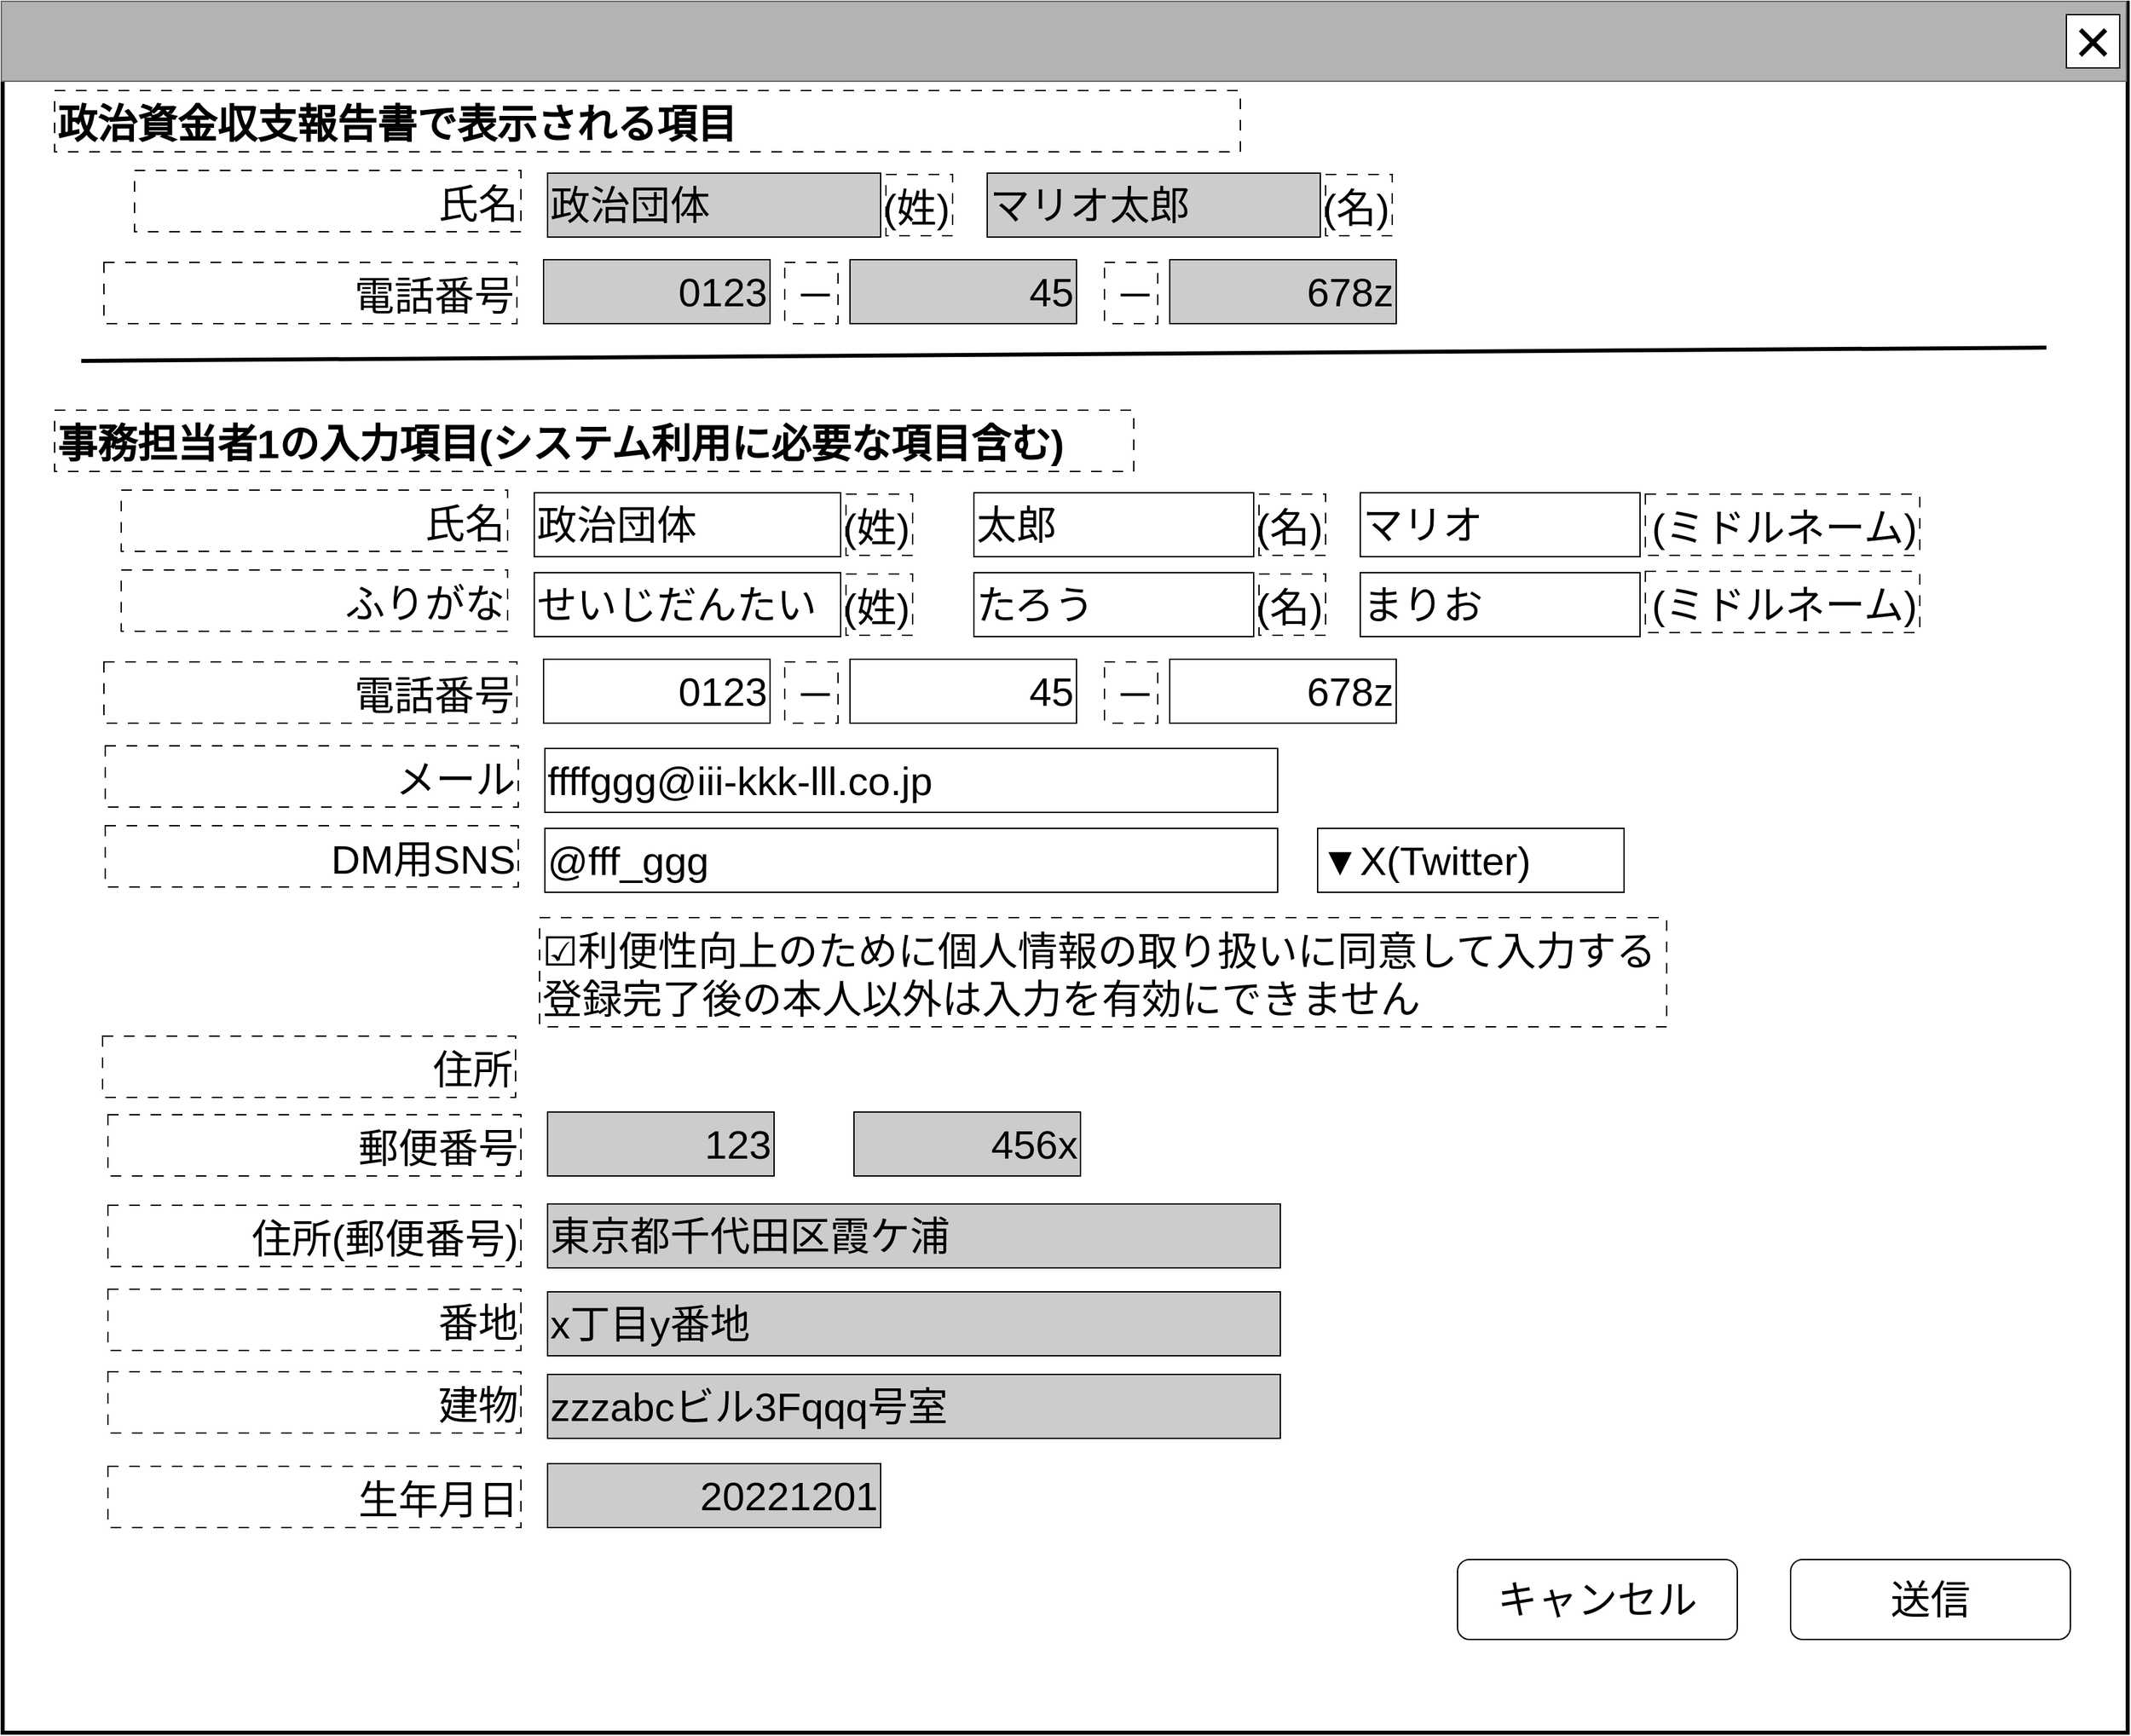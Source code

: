 <mxfile version="23.0.2" type="device">
  <diagram name="ページ1" id="LE8fIzdrHe0wcv1LTvfw">
    <mxGraphModel dx="2165" dy="1295" grid="1" gridSize="10" guides="1" tooltips="1" connect="1" arrows="1" fold="1" page="1" pageScale="1" pageWidth="1600" pageHeight="1200" math="0" shadow="0">
      <root>
        <mxCell id="0" />
        <mxCell id="cFaB45KztUIKXS-_cTrr-4" value="背景" style="locked=1;" parent="0" visible="0" />
        <mxCell id="cFaB45KztUIKXS-_cTrr-5" value="" style="rounded=0;whiteSpace=wrap;html=1;strokeWidth=3;" parent="cFaB45KztUIKXS-_cTrr-4" vertex="1">
          <mxGeometry x="1" y="1" width="1595" height="1180" as="geometry" />
        </mxCell>
        <mxCell id="cFaB45KztUIKXS-_cTrr-6" value="" style="rounded=0;whiteSpace=wrap;html=1;fillColor=#B3B3B3;fontColor=#333333;strokeColor=#666666;" parent="cFaB45KztUIKXS-_cTrr-4" vertex="1">
          <mxGeometry width="1595" height="60" as="geometry" />
        </mxCell>
        <mxCell id="cFaB45KztUIKXS-_cTrr-7" value="&lt;font style=&quot;font-size: 48px;&quot;&gt;×&lt;/font&gt;" style="rounded=0;whiteSpace=wrap;html=1;" parent="cFaB45KztUIKXS-_cTrr-4" vertex="1">
          <mxGeometry x="1550" y="10" width="40" height="40" as="geometry" />
        </mxCell>
        <mxCell id="cFaB45KztUIKXS-_cTrr-8" value="" style="rounded=0;whiteSpace=wrap;html=1;" parent="cFaB45KztUIKXS-_cTrr-4" vertex="1">
          <mxGeometry x="830" y="670" width="120" height="60" as="geometry" />
        </mxCell>
        <mxCell id="cFaB45KztUIKXS-_cTrr-9" value="ウインドウ" style="" parent="0" />
        <mxCell id="cFaB45KztUIKXS-_cTrr-10" value="" style="rounded=0;whiteSpace=wrap;html=1;strokeWidth=3;" parent="cFaB45KztUIKXS-_cTrr-9" vertex="1">
          <mxGeometry x="1" y="1" width="1595" height="1299" as="geometry" />
        </mxCell>
        <mxCell id="cFaB45KztUIKXS-_cTrr-11" value="" style="rounded=0;whiteSpace=wrap;html=1;fillColor=#B3B3B3;fontColor=#333333;strokeColor=#666666;" parent="cFaB45KztUIKXS-_cTrr-9" vertex="1">
          <mxGeometry width="1595" height="60" as="geometry" />
        </mxCell>
        <mxCell id="cFaB45KztUIKXS-_cTrr-12" value="&lt;font style=&quot;font-size: 48px;&quot;&gt;×&lt;/font&gt;" style="rounded=0;whiteSpace=wrap;html=1;" parent="cFaB45KztUIKXS-_cTrr-9" vertex="1">
          <mxGeometry x="1550" y="10" width="40" height="40" as="geometry" />
        </mxCell>
        <mxCell id="cFaB45KztUIKXS-_cTrr-14" value="名称未設定レイヤ" style="" parent="0" />
        <mxCell id="bMRDDl92_SAq192Mb1gc-10" value="&lt;span style=&quot;font-size: 30px;&quot;&gt;氏名&lt;/span&gt;" style="rounded=0;whiteSpace=wrap;html=1;align=right;dashed=1;dashPattern=8 8;verticalAlign=bottom;" parent="cFaB45KztUIKXS-_cTrr-14" vertex="1">
          <mxGeometry x="100" y="127" width="290" height="46" as="geometry" />
        </mxCell>
        <mxCell id="bMRDDl92_SAq192Mb1gc-16" value="&lt;span style=&quot;font-size: 30px;&quot;&gt;&lt;b&gt;政治資金収支報告書で表示される項目&lt;/b&gt;&lt;/span&gt;" style="rounded=0;whiteSpace=wrap;html=1;align=left;dashed=1;dashPattern=8 8;verticalAlign=bottom;" parent="cFaB45KztUIKXS-_cTrr-14" vertex="1">
          <mxGeometry x="40" y="67" width="890" height="46" as="geometry" />
        </mxCell>
        <mxCell id="bMRDDl92_SAq192Mb1gc-17" value="&lt;span style=&quot;font-size: 30px;&quot;&gt;政治団体&lt;/span&gt;" style="rounded=0;whiteSpace=wrap;html=1;align=left;fillColor=#CCCCCC;" parent="cFaB45KztUIKXS-_cTrr-14" vertex="1">
          <mxGeometry x="410" y="129" width="250" height="48" as="geometry" />
        </mxCell>
        <mxCell id="bMRDDl92_SAq192Mb1gc-18" value="&lt;span style=&quot;font-size: 30px;&quot;&gt;マリオ太郎&lt;/span&gt;" style="rounded=0;whiteSpace=wrap;html=1;align=left;fillColor=#CCCCCC;" parent="cFaB45KztUIKXS-_cTrr-14" vertex="1">
          <mxGeometry x="740" y="129" width="250" height="48" as="geometry" />
        </mxCell>
        <mxCell id="bMRDDl92_SAq192Mb1gc-19" value="&lt;span style=&quot;font-size: 30px;&quot;&gt;(姓)&lt;/span&gt;" style="rounded=0;whiteSpace=wrap;html=1;align=right;dashed=1;dashPattern=8 8;verticalAlign=bottom;" parent="cFaB45KztUIKXS-_cTrr-14" vertex="1">
          <mxGeometry x="664" y="130" width="50" height="46" as="geometry" />
        </mxCell>
        <mxCell id="bMRDDl92_SAq192Mb1gc-20" value="&lt;span style=&quot;font-size: 30px;&quot;&gt;(名)&lt;/span&gt;" style="rounded=0;whiteSpace=wrap;html=1;align=right;dashed=1;dashPattern=8 8;verticalAlign=bottom;" parent="cFaB45KztUIKXS-_cTrr-14" vertex="1">
          <mxGeometry x="994" y="130" width="50" height="46" as="geometry" />
        </mxCell>
        <mxCell id="bMRDDl92_SAq192Mb1gc-21" value="&lt;font style=&quot;font-size: 30px;&quot;&gt;0123&lt;/font&gt;" style="rounded=0;whiteSpace=wrap;html=1;align=right;fillColor=#CCCCCC;" parent="cFaB45KztUIKXS-_cTrr-14" vertex="1">
          <mxGeometry x="407" y="194" width="170" height="48" as="geometry" />
        </mxCell>
        <mxCell id="bMRDDl92_SAq192Mb1gc-22" value="&lt;span style=&quot;font-size: 30px;&quot;&gt;電話番号&lt;/span&gt;" style="rounded=0;whiteSpace=wrap;html=1;align=right;dashed=1;dashPattern=8 8;verticalAlign=bottom;" parent="cFaB45KztUIKXS-_cTrr-14" vertex="1">
          <mxGeometry x="77" y="196" width="310" height="46" as="geometry" />
        </mxCell>
        <mxCell id="bMRDDl92_SAq192Mb1gc-23" value="&lt;span style=&quot;font-size: 30px;&quot;&gt;45&lt;br&gt;&lt;/span&gt;" style="rounded=0;whiteSpace=wrap;html=1;align=right;fillColor=#CCCCCC;" parent="cFaB45KztUIKXS-_cTrr-14" vertex="1">
          <mxGeometry x="637" y="194" width="170" height="48" as="geometry" />
        </mxCell>
        <mxCell id="bMRDDl92_SAq192Mb1gc-24" value="&lt;span style=&quot;font-size: 30px;&quot;&gt;－&lt;/span&gt;" style="rounded=0;whiteSpace=wrap;html=1;align=right;dashed=1;dashPattern=8 8;verticalAlign=bottom;" parent="cFaB45KztUIKXS-_cTrr-14" vertex="1">
          <mxGeometry x="588" y="196" width="40" height="46" as="geometry" />
        </mxCell>
        <mxCell id="bMRDDl92_SAq192Mb1gc-25" value="&lt;span style=&quot;font-size: 30px;&quot;&gt;678z&lt;br&gt;&lt;/span&gt;" style="rounded=0;whiteSpace=wrap;html=1;align=right;fillColor=#CCCCCC;" parent="cFaB45KztUIKXS-_cTrr-14" vertex="1">
          <mxGeometry x="877" y="194" width="170" height="48" as="geometry" />
        </mxCell>
        <mxCell id="bMRDDl92_SAq192Mb1gc-26" value="&lt;span style=&quot;font-size: 30px;&quot;&gt;－&lt;/span&gt;" style="rounded=0;whiteSpace=wrap;html=1;align=right;dashed=1;dashPattern=8 8;verticalAlign=bottom;" parent="cFaB45KztUIKXS-_cTrr-14" vertex="1">
          <mxGeometry x="828" y="196" width="40" height="46" as="geometry" />
        </mxCell>
        <mxCell id="Fa45Nr03g6_gKb-Np0pS-0" value="" style="endArrow=none;html=1;rounded=0;strokeWidth=3;endSize=0;startSize=0;" parent="cFaB45KztUIKXS-_cTrr-14" edge="1">
          <mxGeometry width="50" height="50" relative="1" as="geometry">
            <mxPoint x="60" y="270" as="sourcePoint" />
            <mxPoint x="1535" y="260" as="targetPoint" />
          </mxGeometry>
        </mxCell>
        <mxCell id="Fa45Nr03g6_gKb-Np0pS-1" value="&lt;span style=&quot;font-size: 30px;&quot;&gt;&lt;b&gt;事務担当者1の入力項目(システム利用に必要な項目含む)&lt;/b&gt;&lt;/span&gt;" style="rounded=0;whiteSpace=wrap;html=1;align=left;dashed=1;dashPattern=8 8;verticalAlign=bottom;" parent="cFaB45KztUIKXS-_cTrr-14" vertex="1">
          <mxGeometry x="40" y="307" width="810" height="46" as="geometry" />
        </mxCell>
        <mxCell id="Fa45Nr03g6_gKb-Np0pS-2" value="&lt;span style=&quot;font-size: 30px;&quot;&gt;住所(郵便番号)&lt;/span&gt;" style="rounded=0;whiteSpace=wrap;html=1;align=right;dashed=1;dashPattern=8 8;verticalAlign=bottom;" parent="cFaB45KztUIKXS-_cTrr-14" vertex="1">
          <mxGeometry x="80" y="904" width="310" height="46" as="geometry" />
        </mxCell>
        <mxCell id="Fa45Nr03g6_gKb-Np0pS-3" value="&lt;span style=&quot;font-size: 30px;&quot;&gt;番地&lt;/span&gt;" style="rounded=0;whiteSpace=wrap;html=1;align=right;dashed=1;dashPattern=8 8;verticalAlign=bottom;" parent="cFaB45KztUIKXS-_cTrr-14" vertex="1">
          <mxGeometry x="80" y="967" width="310" height="46" as="geometry" />
        </mxCell>
        <mxCell id="Fa45Nr03g6_gKb-Np0pS-4" value="&lt;span style=&quot;font-size: 30px;&quot;&gt;建物&lt;/span&gt;" style="rounded=0;whiteSpace=wrap;html=1;align=right;dashed=1;dashPattern=8 8;verticalAlign=bottom;" parent="cFaB45KztUIKXS-_cTrr-14" vertex="1">
          <mxGeometry x="80" y="1029" width="310" height="46" as="geometry" />
        </mxCell>
        <mxCell id="Fa45Nr03g6_gKb-Np0pS-5" value="&lt;span style=&quot;font-size: 30px;&quot;&gt;東京都千代田区霞ケ浦&lt;/span&gt;" style="rounded=0;whiteSpace=wrap;html=1;align=left;fillColor=#CCCCCC;" parent="cFaB45KztUIKXS-_cTrr-14" vertex="1">
          <mxGeometry x="410" y="903" width="550" height="48" as="geometry" />
        </mxCell>
        <mxCell id="Fa45Nr03g6_gKb-Np0pS-6" value="&lt;span style=&quot;font-size: 30px;&quot;&gt;x丁目y番地&lt;/span&gt;" style="rounded=0;whiteSpace=wrap;html=1;align=left;fillColor=#CCCCCC;" parent="cFaB45KztUIKXS-_cTrr-14" vertex="1">
          <mxGeometry x="410" y="969" width="550" height="48" as="geometry" />
        </mxCell>
        <mxCell id="Fa45Nr03g6_gKb-Np0pS-7" value="&lt;span style=&quot;font-size: 30px;&quot;&gt;zzzabcビル3Fqqq号室&lt;/span&gt;" style="rounded=0;whiteSpace=wrap;html=1;align=left;fillColor=#CCCCCC;" parent="cFaB45KztUIKXS-_cTrr-14" vertex="1">
          <mxGeometry x="410" y="1031" width="550" height="48" as="geometry" />
        </mxCell>
        <mxCell id="Fa45Nr03g6_gKb-Np0pS-8" value="&lt;span style=&quot;font-size: 30px;&quot;&gt;氏名&lt;/span&gt;" style="rounded=0;whiteSpace=wrap;html=1;align=right;dashed=1;dashPattern=8 8;verticalAlign=bottom;" parent="cFaB45KztUIKXS-_cTrr-14" vertex="1">
          <mxGeometry x="90" y="367" width="290" height="46" as="geometry" />
        </mxCell>
        <mxCell id="Fa45Nr03g6_gKb-Np0pS-9" value="&lt;span style=&quot;font-size: 30px;&quot;&gt;政治団体&lt;/span&gt;" style="rounded=0;whiteSpace=wrap;html=1;align=left;fillColor=#FFFFFF;" parent="cFaB45KztUIKXS-_cTrr-14" vertex="1">
          <mxGeometry x="400" y="369" width="230" height="48" as="geometry" />
        </mxCell>
        <mxCell id="Fa45Nr03g6_gKb-Np0pS-10" value="&lt;span style=&quot;font-size: 30px;&quot;&gt;太郎&lt;/span&gt;" style="rounded=0;whiteSpace=wrap;html=1;align=left;" parent="cFaB45KztUIKXS-_cTrr-14" vertex="1">
          <mxGeometry x="730" y="369" width="210" height="48" as="geometry" />
        </mxCell>
        <mxCell id="Fa45Nr03g6_gKb-Np0pS-11" value="&lt;span style=&quot;font-size: 30px;&quot;&gt;(姓)&lt;/span&gt;" style="rounded=0;whiteSpace=wrap;html=1;align=right;dashed=1;dashPattern=8 8;verticalAlign=bottom;" parent="cFaB45KztUIKXS-_cTrr-14" vertex="1">
          <mxGeometry x="634" y="370" width="50" height="46" as="geometry" />
        </mxCell>
        <mxCell id="Fa45Nr03g6_gKb-Np0pS-12" value="&lt;span style=&quot;font-size: 30px;&quot;&gt;(名)&lt;/span&gt;" style="rounded=0;whiteSpace=wrap;html=1;align=right;dashed=1;dashPattern=8 8;verticalAlign=bottom;" parent="cFaB45KztUIKXS-_cTrr-14" vertex="1">
          <mxGeometry x="944" y="370" width="50" height="46" as="geometry" />
        </mxCell>
        <mxCell id="Fa45Nr03g6_gKb-Np0pS-13" value="&lt;span style=&quot;font-size: 30px;&quot;&gt;ふりがな&lt;/span&gt;" style="rounded=0;whiteSpace=wrap;html=1;align=right;dashed=1;dashPattern=8 8;verticalAlign=bottom;" parent="cFaB45KztUIKXS-_cTrr-14" vertex="1">
          <mxGeometry x="90" y="427" width="290" height="46" as="geometry" />
        </mxCell>
        <mxCell id="Fa45Nr03g6_gKb-Np0pS-14" value="&lt;span style=&quot;font-size: 30px;&quot;&gt;せいじだんたい&lt;/span&gt;" style="rounded=0;whiteSpace=wrap;html=1;align=left;" parent="cFaB45KztUIKXS-_cTrr-14" vertex="1">
          <mxGeometry x="400" y="429" width="230" height="48" as="geometry" />
        </mxCell>
        <mxCell id="Fa45Nr03g6_gKb-Np0pS-15" value="&lt;span style=&quot;font-size: 30px;&quot;&gt;たろう&lt;/span&gt;" style="rounded=0;whiteSpace=wrap;html=1;align=left;" parent="cFaB45KztUIKXS-_cTrr-14" vertex="1">
          <mxGeometry x="730" y="429" width="210" height="48" as="geometry" />
        </mxCell>
        <mxCell id="Fa45Nr03g6_gKb-Np0pS-16" value="&lt;span style=&quot;font-size: 30px;&quot;&gt;(姓)&lt;/span&gt;" style="rounded=0;whiteSpace=wrap;html=1;align=right;dashed=1;dashPattern=8 8;verticalAlign=bottom;" parent="cFaB45KztUIKXS-_cTrr-14" vertex="1">
          <mxGeometry x="634" y="430" width="50" height="46" as="geometry" />
        </mxCell>
        <mxCell id="Fa45Nr03g6_gKb-Np0pS-17" value="&lt;span style=&quot;font-size: 30px;&quot;&gt;(名)&lt;/span&gt;" style="rounded=0;whiteSpace=wrap;html=1;align=right;dashed=1;dashPattern=8 8;verticalAlign=bottom;" parent="cFaB45KztUIKXS-_cTrr-14" vertex="1">
          <mxGeometry x="944" y="430" width="50" height="46" as="geometry" />
        </mxCell>
        <mxCell id="Fa45Nr03g6_gKb-Np0pS-25" value="&lt;span style=&quot;font-size: 30px;&quot;&gt;マリオ&lt;/span&gt;" style="rounded=0;whiteSpace=wrap;html=1;align=left;" parent="cFaB45KztUIKXS-_cTrr-14" vertex="1">
          <mxGeometry x="1020" y="369" width="210" height="48" as="geometry" />
        </mxCell>
        <mxCell id="Fa45Nr03g6_gKb-Np0pS-26" value="&lt;span style=&quot;font-size: 30px;&quot;&gt;(ミドルネーム)&lt;/span&gt;" style="rounded=0;whiteSpace=wrap;html=1;align=right;dashed=1;dashPattern=8 8;verticalAlign=bottom;" parent="cFaB45KztUIKXS-_cTrr-14" vertex="1">
          <mxGeometry x="1234" y="370" width="206" height="46" as="geometry" />
        </mxCell>
        <mxCell id="Fa45Nr03g6_gKb-Np0pS-27" value="&lt;span style=&quot;font-size: 30px;&quot;&gt;まりお&lt;/span&gt;" style="rounded=0;whiteSpace=wrap;html=1;align=left;" parent="cFaB45KztUIKXS-_cTrr-14" vertex="1">
          <mxGeometry x="1020" y="429" width="210" height="48" as="geometry" />
        </mxCell>
        <mxCell id="Fa45Nr03g6_gKb-Np0pS-29" value="&lt;span style=&quot;font-size: 30px;&quot;&gt;(ミドルネーム)&lt;/span&gt;" style="rounded=0;whiteSpace=wrap;html=1;align=right;dashed=1;dashPattern=8 8;verticalAlign=bottom;" parent="cFaB45KztUIKXS-_cTrr-14" vertex="1">
          <mxGeometry x="1234" y="428" width="206" height="46" as="geometry" />
        </mxCell>
        <mxCell id="Fa45Nr03g6_gKb-Np0pS-30" value="&lt;span style=&quot;font-size: 30px;&quot;&gt;住所&lt;/span&gt;" style="rounded=0;whiteSpace=wrap;html=1;align=right;dashed=1;dashPattern=8 8;verticalAlign=bottom;" parent="cFaB45KztUIKXS-_cTrr-14" vertex="1">
          <mxGeometry x="76" y="777" width="310" height="46" as="geometry" />
        </mxCell>
        <mxCell id="Fa45Nr03g6_gKb-Np0pS-31" value="&lt;span style=&quot;font-size: 30px;&quot;&gt;123&lt;br&gt;&lt;/span&gt;" style="rounded=0;whiteSpace=wrap;html=1;align=right;fillColor=#CCCCCC;" parent="cFaB45KztUIKXS-_cTrr-14" vertex="1">
          <mxGeometry x="410" y="834" width="170" height="48" as="geometry" />
        </mxCell>
        <mxCell id="Fa45Nr03g6_gKb-Np0pS-32" value="&lt;span style=&quot;font-size: 30px;&quot;&gt;郵便番号&lt;/span&gt;" style="rounded=0;whiteSpace=wrap;html=1;align=right;dashed=1;dashPattern=8 8;verticalAlign=bottom;" parent="cFaB45KztUIKXS-_cTrr-14" vertex="1">
          <mxGeometry x="80" y="836" width="310" height="46" as="geometry" />
        </mxCell>
        <mxCell id="Fa45Nr03g6_gKb-Np0pS-33" value="&lt;span style=&quot;font-size: 30px;&quot;&gt;456x&lt;br&gt;&lt;/span&gt;" style="rounded=0;whiteSpace=wrap;html=1;align=right;fillColor=#CCCCCC;" parent="cFaB45KztUIKXS-_cTrr-14" vertex="1">
          <mxGeometry x="640" y="834" width="170" height="48" as="geometry" />
        </mxCell>
        <mxCell id="Fa45Nr03g6_gKb-Np0pS-34" value="&lt;font style=&quot;font-size: 30px;&quot;&gt;0123&lt;/font&gt;" style="rounded=0;whiteSpace=wrap;html=1;align=right;" parent="cFaB45KztUIKXS-_cTrr-14" vertex="1">
          <mxGeometry x="407" y="494" width="170" height="48" as="geometry" />
        </mxCell>
        <mxCell id="Fa45Nr03g6_gKb-Np0pS-35" value="&lt;span style=&quot;font-size: 30px;&quot;&gt;電話番号&lt;/span&gt;" style="rounded=0;whiteSpace=wrap;html=1;align=right;dashed=1;dashPattern=8 8;verticalAlign=bottom;" parent="cFaB45KztUIKXS-_cTrr-14" vertex="1">
          <mxGeometry x="77" y="496" width="310" height="46" as="geometry" />
        </mxCell>
        <mxCell id="Fa45Nr03g6_gKb-Np0pS-36" value="&lt;span style=&quot;font-size: 30px;&quot;&gt;45&lt;br&gt;&lt;/span&gt;" style="rounded=0;whiteSpace=wrap;html=1;align=right;" parent="cFaB45KztUIKXS-_cTrr-14" vertex="1">
          <mxGeometry x="637" y="494" width="170" height="48" as="geometry" />
        </mxCell>
        <mxCell id="Fa45Nr03g6_gKb-Np0pS-37" value="&lt;span style=&quot;font-size: 30px;&quot;&gt;－&lt;/span&gt;" style="rounded=0;whiteSpace=wrap;html=1;align=right;dashed=1;dashPattern=8 8;verticalAlign=bottom;" parent="cFaB45KztUIKXS-_cTrr-14" vertex="1">
          <mxGeometry x="588" y="496" width="40" height="46" as="geometry" />
        </mxCell>
        <mxCell id="Fa45Nr03g6_gKb-Np0pS-38" value="&lt;span style=&quot;font-size: 30px;&quot;&gt;678z&lt;br&gt;&lt;/span&gt;" style="rounded=0;whiteSpace=wrap;html=1;align=right;fillColor=#FFFFFF;" parent="cFaB45KztUIKXS-_cTrr-14" vertex="1">
          <mxGeometry x="877" y="494" width="170" height="48" as="geometry" />
        </mxCell>
        <mxCell id="Fa45Nr03g6_gKb-Np0pS-39" value="&lt;span style=&quot;font-size: 30px;&quot;&gt;－&lt;/span&gt;" style="rounded=0;whiteSpace=wrap;html=1;align=right;dashed=1;dashPattern=8 8;verticalAlign=bottom;" parent="cFaB45KztUIKXS-_cTrr-14" vertex="1">
          <mxGeometry x="828" y="496" width="40" height="46" as="geometry" />
        </mxCell>
        <mxCell id="Fa45Nr03g6_gKb-Np0pS-40" value="&lt;span style=&quot;font-size: 30px;&quot;&gt;送信&lt;/span&gt;" style="rounded=1;whiteSpace=wrap;html=1;" parent="cFaB45KztUIKXS-_cTrr-14" vertex="1">
          <mxGeometry x="1343" y="1170" width="210" height="60" as="geometry" />
        </mxCell>
        <mxCell id="Fa45Nr03g6_gKb-Np0pS-41" value="&lt;span style=&quot;font-size: 30px;&quot;&gt;キャンセル&lt;/span&gt;" style="rounded=1;whiteSpace=wrap;html=1;" parent="cFaB45KztUIKXS-_cTrr-14" vertex="1">
          <mxGeometry x="1093" y="1170" width="210" height="60" as="geometry" />
        </mxCell>
        <mxCell id="Fa45Nr03g6_gKb-Np0pS-42" value="&lt;span style=&quot;font-size: 30px;&quot;&gt;メール&lt;/span&gt;" style="rounded=0;whiteSpace=wrap;html=1;align=right;dashed=1;dashPattern=8 8;verticalAlign=bottom;" parent="cFaB45KztUIKXS-_cTrr-14" vertex="1">
          <mxGeometry x="78" y="559" width="310" height="46" as="geometry" />
        </mxCell>
        <mxCell id="Fa45Nr03g6_gKb-Np0pS-43" value="&lt;span style=&quot;font-size: 30px;&quot;&gt;ffffggg@iii-kkk-lll.co.jp&lt;/span&gt;" style="rounded=0;whiteSpace=wrap;html=1;align=left;" parent="cFaB45KztUIKXS-_cTrr-14" vertex="1">
          <mxGeometry x="408" y="561" width="550" height="48" as="geometry" />
        </mxCell>
        <mxCell id="Fa45Nr03g6_gKb-Np0pS-44" value="&lt;span style=&quot;font-size: 30px;&quot;&gt;DM用SNS&lt;/span&gt;" style="rounded=0;whiteSpace=wrap;html=1;align=right;dashed=1;dashPattern=8 8;verticalAlign=bottom;" parent="cFaB45KztUIKXS-_cTrr-14" vertex="1">
          <mxGeometry x="78" y="619" width="310" height="46" as="geometry" />
        </mxCell>
        <mxCell id="Fa45Nr03g6_gKb-Np0pS-45" value="&lt;span style=&quot;font-size: 30px;&quot;&gt;@fff_ggg&lt;/span&gt;" style="rounded=0;whiteSpace=wrap;html=1;align=left;" parent="cFaB45KztUIKXS-_cTrr-14" vertex="1">
          <mxGeometry x="408" y="621" width="550" height="48" as="geometry" />
        </mxCell>
        <mxCell id="Fa45Nr03g6_gKb-Np0pS-46" value="&lt;span style=&quot;font-size: 30px;&quot;&gt;▼X(Twitter)&lt;/span&gt;" style="rounded=0;whiteSpace=wrap;html=1;align=left;" parent="cFaB45KztUIKXS-_cTrr-14" vertex="1">
          <mxGeometry x="988" y="621" width="230" height="48" as="geometry" />
        </mxCell>
        <mxCell id="Fa45Nr03g6_gKb-Np0pS-47" value="&lt;span style=&quot;font-size: 30px;&quot;&gt;生年月日&lt;/span&gt;" style="rounded=0;whiteSpace=wrap;html=1;align=right;dashed=1;dashPattern=8 8;verticalAlign=bottom;" parent="cFaB45KztUIKXS-_cTrr-14" vertex="1">
          <mxGeometry x="80" y="1100" width="310" height="46" as="geometry" />
        </mxCell>
        <mxCell id="Fa45Nr03g6_gKb-Np0pS-48" value="&lt;font style=&quot;font-size: 30px;&quot;&gt;20221201&lt;/font&gt;" style="rounded=0;whiteSpace=wrap;html=1;align=right;fillColor=#CCCCCC;" parent="cFaB45KztUIKXS-_cTrr-14" vertex="1">
          <mxGeometry x="410" y="1098" width="250" height="48" as="geometry" />
        </mxCell>
        <mxCell id="Elh6aSJ368F5YAedYCY9-0" value="&lt;span style=&quot;font-size: 30px;&quot;&gt;☑利便性向上のために個人情報の取り扱いに同意して入力する登録完了後の本人以外は入力を有効にできません&lt;/span&gt;" style="rounded=0;whiteSpace=wrap;html=1;align=left;dashed=1;dashPattern=8 8;verticalAlign=bottom;" vertex="1" parent="cFaB45KztUIKXS-_cTrr-14">
          <mxGeometry x="404" y="688" width="846" height="82" as="geometry" />
        </mxCell>
      </root>
    </mxGraphModel>
  </diagram>
</mxfile>
